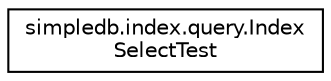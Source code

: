digraph "Graphical Class Hierarchy"
{
  edge [fontname="Helvetica",fontsize="10",labelfontname="Helvetica",labelfontsize="10"];
  node [fontname="Helvetica",fontsize="10",shape=record];
  rankdir="LR";
  Node0 [label="simpledb.index.query.Index\lSelectTest",height=0.2,width=0.4,color="black", fillcolor="white", style="filled",URL="$classsimpledb_1_1index_1_1query_1_1IndexSelectTest.html"];
}

